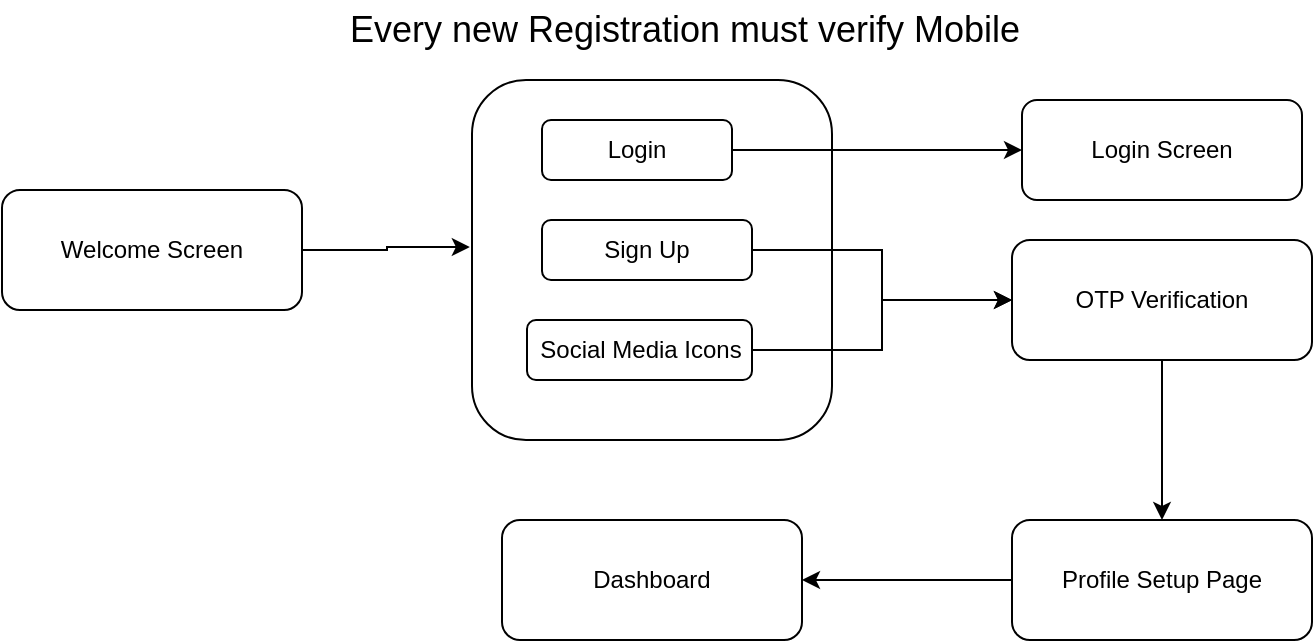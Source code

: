 <mxfile version="17.1.1" type="github">
  <diagram id="q9lR3YfNL49On_7W1kd5" name="Page-1">
    <mxGraphModel dx="1258" dy="587" grid="1" gridSize="10" guides="1" tooltips="1" connect="1" arrows="1" fold="1" page="1" pageScale="1" pageWidth="850" pageHeight="1100" math="0" shadow="0">
      <root>
        <mxCell id="0" />
        <mxCell id="1" parent="0" />
        <mxCell id="Eknh5964y688mAtiyr7k-18" value="" style="edgeStyle=orthogonalEdgeStyle;rounded=0;orthogonalLoop=1;jettySize=auto;html=1;entryX=-0.006;entryY=0.464;entryDx=0;entryDy=0;entryPerimeter=0;" edge="1" parent="1" source="Eknh5964y688mAtiyr7k-1" target="Eknh5964y688mAtiyr7k-13">
          <mxGeometry relative="1" as="geometry">
            <mxPoint x="300" y="145" as="targetPoint" />
          </mxGeometry>
        </mxCell>
        <mxCell id="Eknh5964y688mAtiyr7k-1" value="Welcome Screen" style="rounded=1;whiteSpace=wrap;html=1;" vertex="1" parent="1">
          <mxGeometry x="70" y="115" width="150" height="60" as="geometry" />
        </mxCell>
        <mxCell id="Eknh5964y688mAtiyr7k-11" value="" style="edgeStyle=orthogonalEdgeStyle;rounded=0;orthogonalLoop=1;jettySize=auto;html=1;" edge="1" parent="1" source="Eknh5964y688mAtiyr7k-5" target="Eknh5964y688mAtiyr7k-6">
          <mxGeometry relative="1" as="geometry" />
        </mxCell>
        <mxCell id="Eknh5964y688mAtiyr7k-5" value="OTP Verification" style="rounded=1;whiteSpace=wrap;html=1;" vertex="1" parent="1">
          <mxGeometry x="575" y="140" width="150" height="60" as="geometry" />
        </mxCell>
        <mxCell id="Eknh5964y688mAtiyr7k-12" value="" style="edgeStyle=orthogonalEdgeStyle;rounded=0;orthogonalLoop=1;jettySize=auto;html=1;" edge="1" parent="1" source="Eknh5964y688mAtiyr7k-6" target="Eknh5964y688mAtiyr7k-7">
          <mxGeometry relative="1" as="geometry" />
        </mxCell>
        <mxCell id="Eknh5964y688mAtiyr7k-6" value="Profile Setup Page" style="rounded=1;whiteSpace=wrap;html=1;" vertex="1" parent="1">
          <mxGeometry x="575" y="280" width="150" height="60" as="geometry" />
        </mxCell>
        <mxCell id="Eknh5964y688mAtiyr7k-13" value="" style="rounded=1;whiteSpace=wrap;html=1;" vertex="1" parent="1">
          <mxGeometry x="305" y="60" width="180" height="180" as="geometry" />
        </mxCell>
        <mxCell id="Eknh5964y688mAtiyr7k-7" value="Dashboard" style="rounded=1;whiteSpace=wrap;html=1;" vertex="1" parent="1">
          <mxGeometry x="320" y="280" width="150" height="60" as="geometry" />
        </mxCell>
        <mxCell id="Eknh5964y688mAtiyr7k-22" style="edgeStyle=orthogonalEdgeStyle;rounded=0;orthogonalLoop=1;jettySize=auto;html=1;fontSize=18;" edge="1" parent="1" source="Eknh5964y688mAtiyr7k-14" target="Eknh5964y688mAtiyr7k-21">
          <mxGeometry relative="1" as="geometry" />
        </mxCell>
        <mxCell id="Eknh5964y688mAtiyr7k-14" value="Login" style="rounded=1;whiteSpace=wrap;html=1;" vertex="1" parent="1">
          <mxGeometry x="340" y="80" width="95" height="30" as="geometry" />
        </mxCell>
        <mxCell id="Eknh5964y688mAtiyr7k-23" style="edgeStyle=orthogonalEdgeStyle;rounded=0;orthogonalLoop=1;jettySize=auto;html=1;entryX=0;entryY=0.5;entryDx=0;entryDy=0;fontSize=18;" edge="1" parent="1" source="Eknh5964y688mAtiyr7k-16" target="Eknh5964y688mAtiyr7k-5">
          <mxGeometry relative="1" as="geometry" />
        </mxCell>
        <mxCell id="Eknh5964y688mAtiyr7k-16" value="Sign Up" style="rounded=1;whiteSpace=wrap;html=1;" vertex="1" parent="1">
          <mxGeometry x="340" y="130" width="105" height="30" as="geometry" />
        </mxCell>
        <mxCell id="Eknh5964y688mAtiyr7k-24" style="edgeStyle=orthogonalEdgeStyle;rounded=0;orthogonalLoop=1;jettySize=auto;html=1;entryX=0;entryY=0.5;entryDx=0;entryDy=0;fontSize=18;" edge="1" parent="1" source="Eknh5964y688mAtiyr7k-17" target="Eknh5964y688mAtiyr7k-5">
          <mxGeometry relative="1" as="geometry" />
        </mxCell>
        <mxCell id="Eknh5964y688mAtiyr7k-17" value="Social Media Icons" style="rounded=1;whiteSpace=wrap;html=1;" vertex="1" parent="1">
          <mxGeometry x="332.5" y="180" width="112.5" height="30" as="geometry" />
        </mxCell>
        <mxCell id="Eknh5964y688mAtiyr7k-20" value="&lt;font style=&quot;font-size: 18px&quot;&gt;Every new Registration must verify Mobile&amp;nbsp;&lt;/font&gt;" style="text;html=1;strokeColor=none;fillColor=none;align=center;verticalAlign=middle;whiteSpace=wrap;rounded=0;" vertex="1" parent="1">
          <mxGeometry x="220" y="20" width="387.5" height="30" as="geometry" />
        </mxCell>
        <mxCell id="Eknh5964y688mAtiyr7k-21" value="Login Screen" style="rounded=1;whiteSpace=wrap;html=1;" vertex="1" parent="1">
          <mxGeometry x="580" y="70" width="140" height="50" as="geometry" />
        </mxCell>
      </root>
    </mxGraphModel>
  </diagram>
</mxfile>
